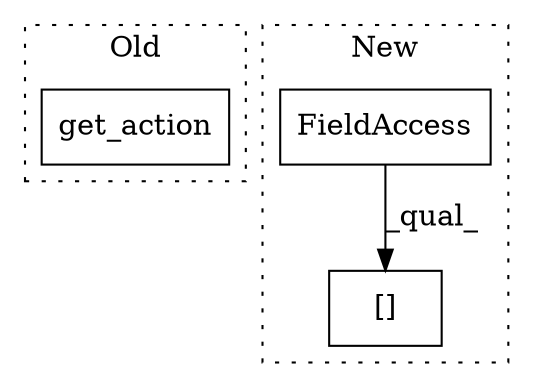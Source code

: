 digraph G {
subgraph cluster0 {
1 [label="get_action" a="32" s="4338" l="12" shape="box"];
label = "Old";
style="dotted";
}
subgraph cluster1 {
2 [label="[]" a="2" s="4278,4303" l="17,1" shape="box"];
3 [label="FieldAccess" a="22" s="4278" l="16" shape="box"];
label = "New";
style="dotted";
}
3 -> 2 [label="_qual_"];
}